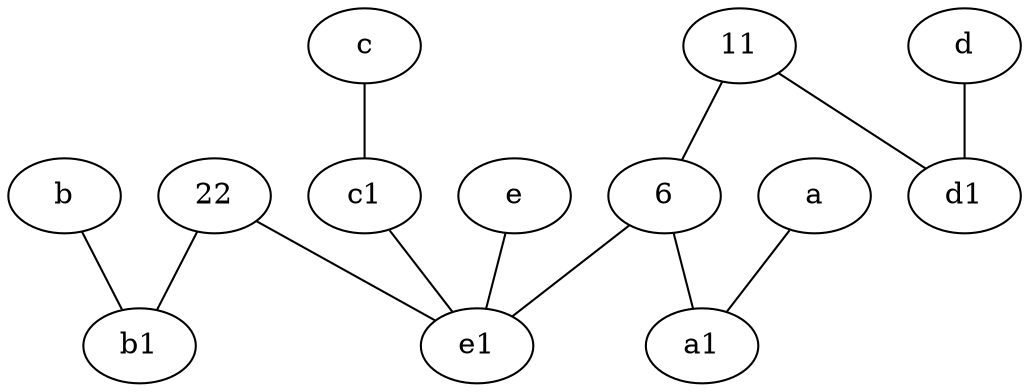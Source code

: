 graph {
	node [labelfontsize=50]
	b1 [labelfontsize=50 pos="9,4!"]
	11 [labelfontsize=50]
	c1 [labelfontsize=50 pos="4.5,3!"]
	d1 [labelfontsize=50 pos="3,5!"]
	22 [labelfontsize=50]
	e [labelfontsize=50 pos="7,9!"]
	e1 [labelfontsize=50 pos="7,7!"]
	a1 [labelfontsize=50 pos="8,3!"]
	6 [labelfontsize=50]
	11 -- 6
	a -- a1
	22 -- e1
	6 -- e1
	e -- e1
	11 -- d1
	d -- d1
	22 -- b1
	c -- c1
	b -- b1
	6 -- a1
	c1 -- e1
}
